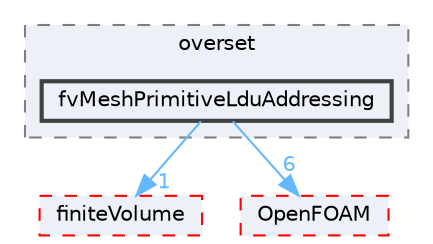 digraph "src/overset/fvMeshPrimitiveLduAddressing"
{
 // LATEX_PDF_SIZE
  bgcolor="transparent";
  edge [fontname=Helvetica,fontsize=10,labelfontname=Helvetica,labelfontsize=10];
  node [fontname=Helvetica,fontsize=10,shape=box,height=0.2,width=0.4];
  compound=true
  subgraph clusterdir_130ea3eb54766613bed36c4f96e55285 {
    graph [ bgcolor="#edf0f7", pencolor="grey50", label="overset", fontname=Helvetica,fontsize=10 style="filled,dashed", URL="dir_130ea3eb54766613bed36c4f96e55285.html",tooltip=""]
  dir_1cd283f81202a1738495e9e43e1b9571 [label="fvMeshPrimitiveLduAddressing", fillcolor="#edf0f7", color="grey25", style="filled,bold", URL="dir_1cd283f81202a1738495e9e43e1b9571.html",tooltip=""];
  }
  dir_9bd15774b555cf7259a6fa18f99fe99b [label="finiteVolume", fillcolor="#edf0f7", color="red", style="filled,dashed", URL="dir_9bd15774b555cf7259a6fa18f99fe99b.html",tooltip=""];
  dir_c5473ff19b20e6ec4dfe5c310b3778a8 [label="OpenFOAM", fillcolor="#edf0f7", color="red", style="filled,dashed", URL="dir_c5473ff19b20e6ec4dfe5c310b3778a8.html",tooltip=""];
  dir_1cd283f81202a1738495e9e43e1b9571->dir_9bd15774b555cf7259a6fa18f99fe99b [headlabel="1", labeldistance=1.5 headhref="dir_001549_001387.html" href="dir_001549_001387.html" color="steelblue1" fontcolor="steelblue1"];
  dir_1cd283f81202a1738495e9e43e1b9571->dir_c5473ff19b20e6ec4dfe5c310b3778a8 [headlabel="6", labeldistance=1.5 headhref="dir_001549_002695.html" href="dir_001549_002695.html" color="steelblue1" fontcolor="steelblue1"];
}
